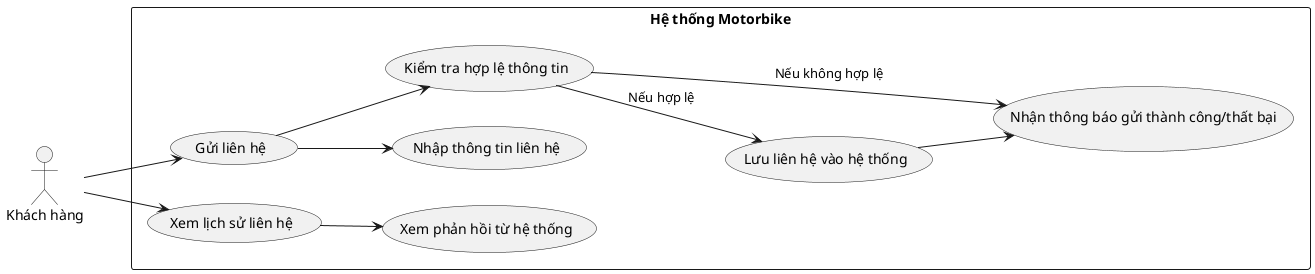 @startuml
left to right direction

actor "Khách hàng" as Customer

rectangle "Hệ thống Motorbike" {
    usecase "Gửi liên hệ" as UC_SendContact
    usecase "Nhập thông tin liên hệ" as UC_EnterContactInfo
    usecase "Kiểm tra hợp lệ thông tin" as UC_ValidateContact
    usecase "Lưu liên hệ vào hệ thống" as UC_SaveContact
    usecase "Nhận thông báo gửi thành công/thất bại" as UC_ShowContactResult
    usecase "Xem lịch sử liên hệ" as UC_ViewContactHistory
    usecase "Xem phản hồi từ hệ thống" as UC_ViewResponse
}

Customer --> UC_SendContact
UC_SendContact --> UC_EnterContactInfo
UC_SendContact --> UC_ValidateContact
UC_ValidateContact --> UC_SaveContact : Nếu hợp lệ
UC_ValidateContact --> UC_ShowContactResult : Nếu không hợp lệ
UC_SaveContact --> UC_ShowContactResult
Customer --> UC_ViewContactHistory
UC_ViewContactHistory --> UC_ViewResponse

@enduml